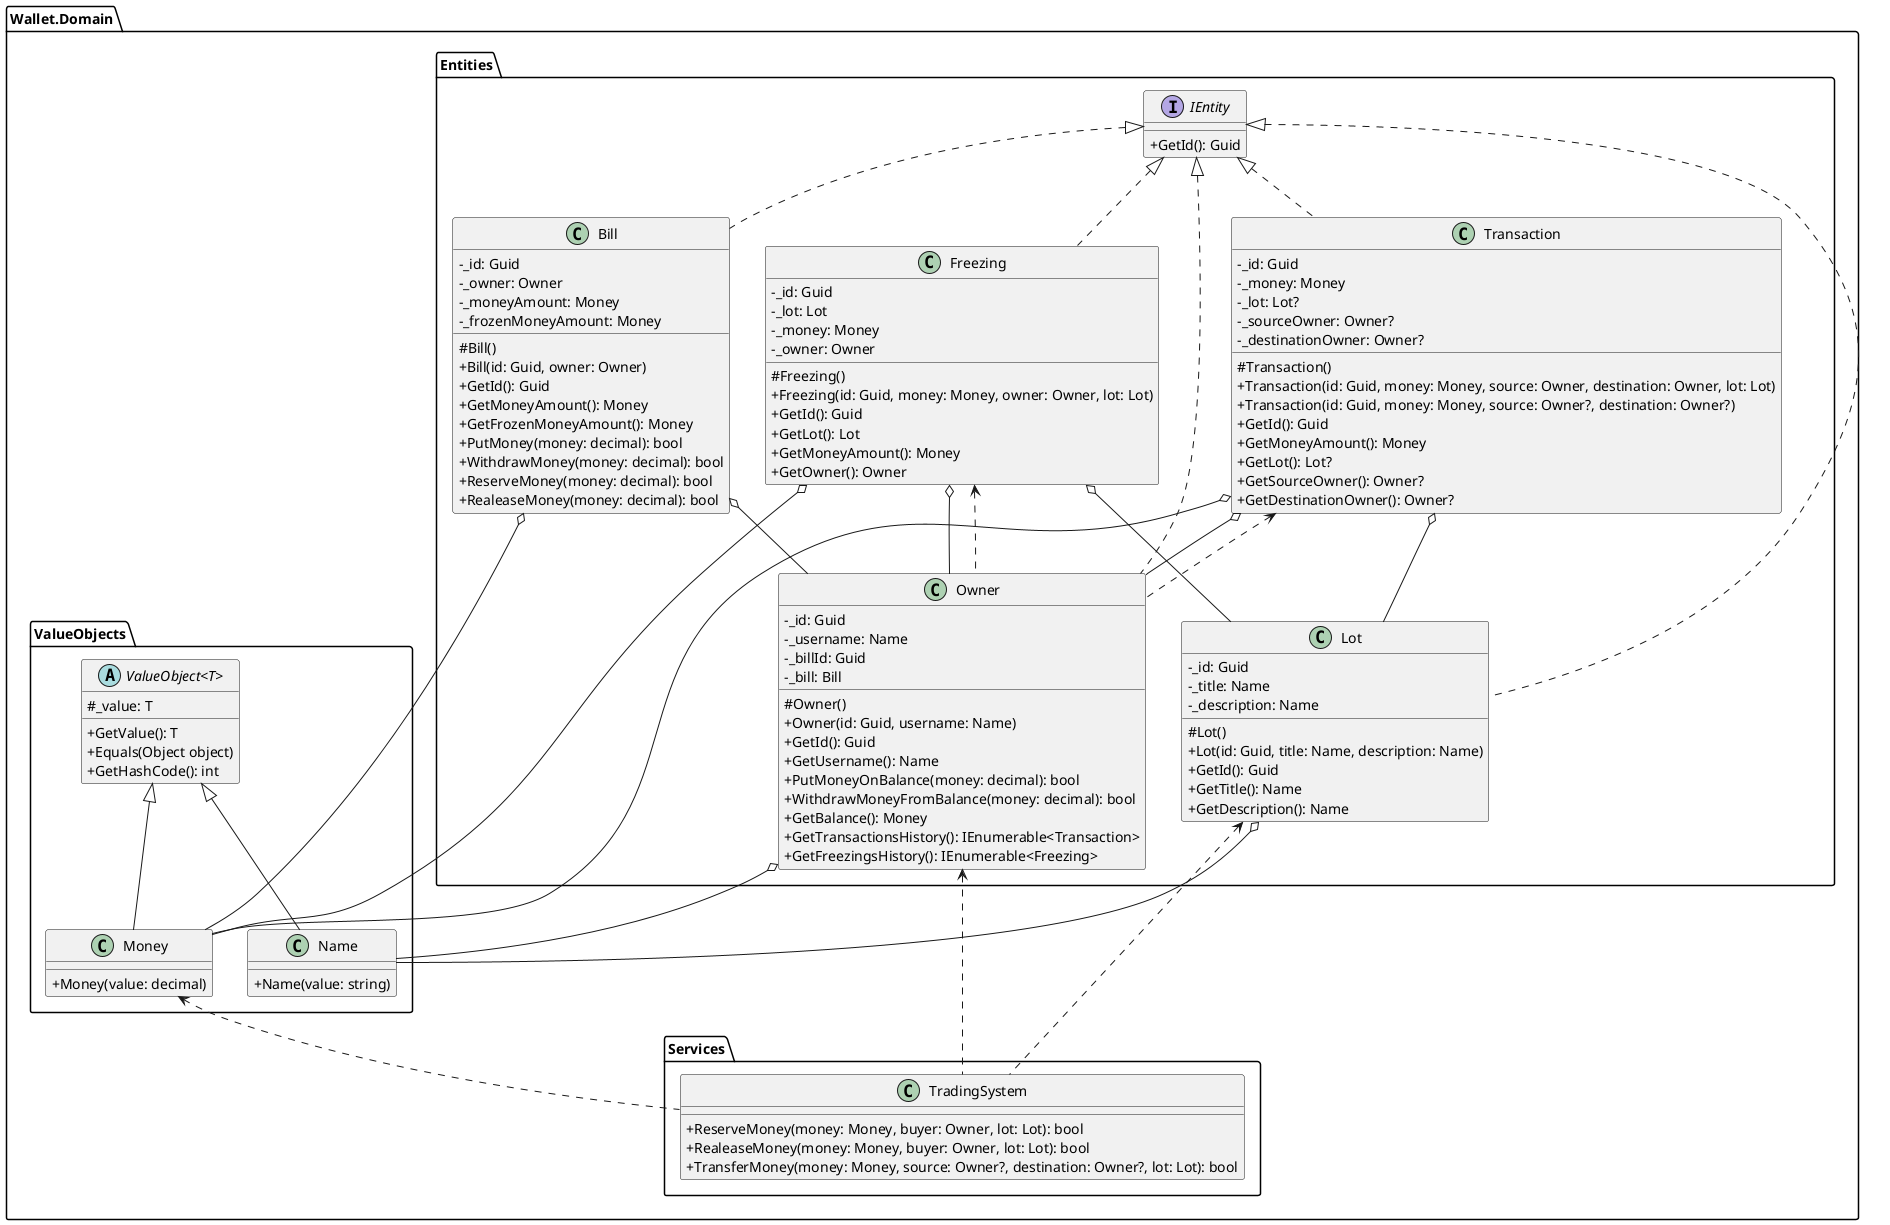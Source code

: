 @startuml test_name

set namespaceSeparator ::

skinparam classAttributeIconSize 0
skinparam genericDisplay old

interface Wallet.Domain::Entities::IEntity {
  + GetId(): Guid
}

class Wallet.Domain::Entities::Owner {
  - _id: Guid
  - _username: Name
  - _billId: Guid
  - _bill: Bill
  # Owner()
  + Owner(id: Guid, username: Name)
  + GetId(): Guid
  + GetUsername(): Name
  + PutMoneyOnBalance(money: decimal): bool
  + WithdrawMoneyFromBalance(money: decimal): bool
  + GetBalance(): Money
  + GetTransactionsHistory(): IEnumerable<Transaction>
  + GetFreezingsHistory(): IEnumerable<Freezing>
}

class Wallet.Domain::Entities::Bill {
  - _id: Guid
  - _owner: Owner
  - _moneyAmount: Money
  - _frozenMoneyAmount: Money
  # Bill()
  + Bill(id: Guid, owner: Owner)
  + GetId(): Guid
  + GetMoneyAmount(): Money
  + GetFrozenMoneyAmount(): Money
  + PutMoney(money: decimal): bool
  + WithdrawMoney(money: decimal): bool
  + ReserveMoney(money: decimal): bool
  + RealeaseMoney(money: decimal): bool
}

class Wallet.Domain::Entities::Transaction {
  - _id: Guid
  - _money: Money
  - _lot: Lot?
  - _sourceOwner: Owner?
  - _destinationOwner: Owner?
  # Transaction()
  + Transaction(id: Guid, money: Money, source: Owner, destination: Owner, lot: Lot)
  + Transaction(id: Guid, money: Money, source: Owner?, destination: Owner?)
  + GetId(): Guid
  + GetMoneyAmount(): Money
  + GetLot(): Lot?
  + GetSourceOwner(): Owner?
  + GetDestinationOwner(): Owner?
}

class Wallet.Domain::Entities::Freezing {
  - _id: Guid
  - _lot: Lot
  - _money: Money
  - _owner: Owner
  # Freezing()
  + Freezing(id: Guid, money: Money, owner: Owner, lot: Lot)
  + GetId(): Guid
  + GetLot(): Lot
  + GetMoneyAmount(): Money
  + GetOwner(): Owner
}

class Wallet.Domain::Entities::Lot {
  - _id: Guid
  - _title: Name
  - _description: Name
  # Lot()
  + Lot(id: Guid, title: Name, description: Name)
  + GetId(): Guid
  + GetTitle(): Name
  + GetDescription(): Name
}

class Wallet.Domain::Services::TradingSystem {
  + ReserveMoney(money: Money, buyer: Owner, lot: Lot): bool
  + RealeaseMoney(money: Money, buyer: Owner, lot: Lot): bool
  + TransferMoney(money: Money, source: Owner?, destination: Owner?, lot: Lot): bool
}

abstract class Wallet.Domain::ValueObjects::ValueObject<T> {
  # _value: T
  + GetValue(): T
  + Equals(Object object)
  + GetHashCode(): int
}

class Wallet.Domain::ValueObjects::Name {
  + Name(value: string)
}

class Wallet.Domain::ValueObjects::Money {
  + Money(value: decimal)
}

Wallet.Domain::ValueObjects::ValueObject <|-- Wallet.Domain::ValueObjects::Name
Wallet.Domain::ValueObjects::ValueObject <|-- Wallet.Domain::ValueObjects::Money

Wallet.Domain::Entities::Owner o-- Wallet.Domain::ValueObjects::Name
Wallet.Domain::Entities::Lot o-- Wallet.Domain::ValueObjects::Name

Wallet.Domain::Entities::Transaction o-- Wallet.Domain::ValueObjects::Money
Wallet.Domain::Entities::Freezing o-- Wallet.Domain::ValueObjects::Money
Wallet.Domain::Entities::Bill o-- Wallet.Domain::ValueObjects::Money

Wallet.Domain::Entities::Transaction o-- Wallet.Domain::Entities::Owner
Wallet.Domain::Entities::Freezing o-- Wallet.Domain::Entities::Owner
Wallet.Domain::Entities::Bill o-- Wallet.Domain::Entities::Owner

Wallet.Domain::Entities::Transaction o-- Wallet.Domain::Entities::Lot
Wallet.Domain::Entities::Freezing o-- Wallet.Domain::Entities::Lot

Wallet.Domain::Entities::IEntity <|.. Wallet.Domain::Entities::Transaction
Wallet.Domain::Entities::IEntity <|.. Wallet.Domain::Entities::Freezing
Wallet.Domain::Entities::IEntity <|.. Wallet.Domain::Entities::Bill
Wallet.Domain::Entities::IEntity <|.. Wallet.Domain::Entities::Owner
Wallet.Domain::Entities::IEntity <|.. Wallet.Domain::Entities::Lot

Wallet.Domain::ValueObjects::Money <.. Wallet.Domain::Services::TradingSystem
Wallet.Domain::Entities::Owner <.. Wallet.Domain::Services::TradingSystem
Wallet.Domain::Entities::Lot <.. Wallet.Domain::Services::TradingSystem

Wallet.Domain::Entities::Transaction <.. Wallet.Domain::Entities::Owner
Wallet.Domain::Entities::Freezing <.. Wallet.Domain::Entities::Owner

@enduml
